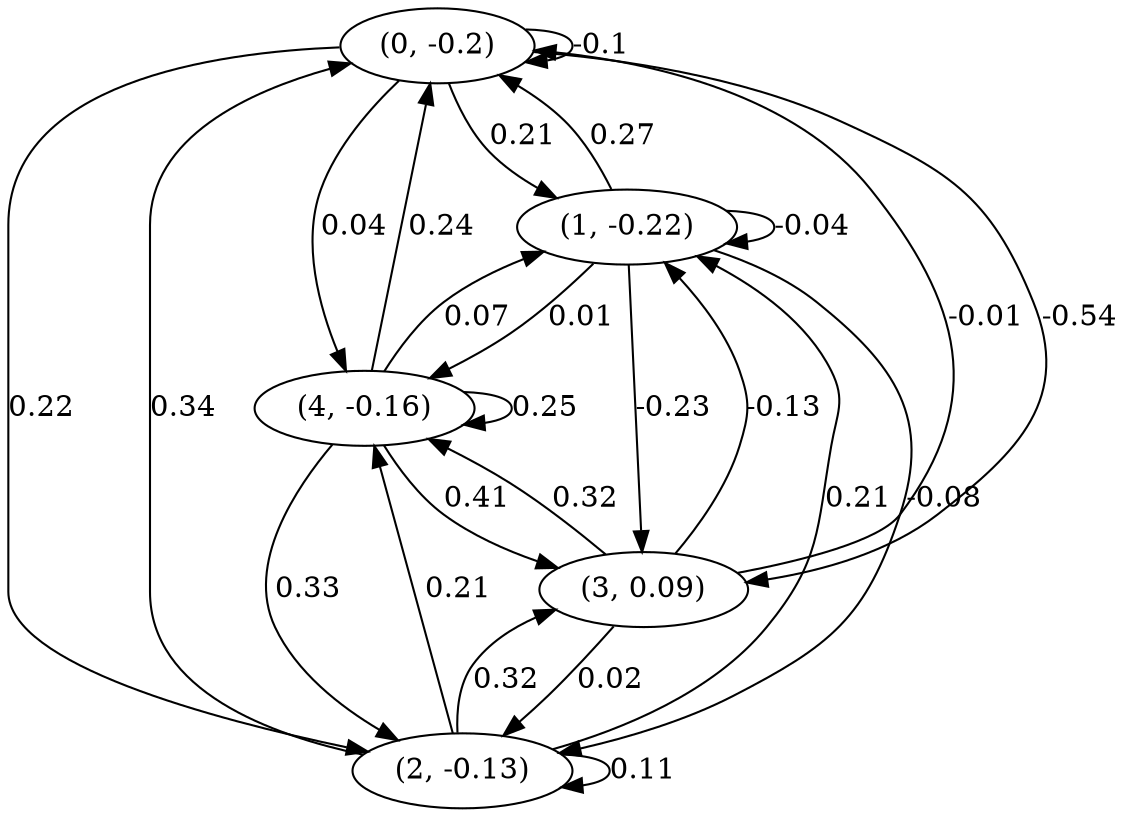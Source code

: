 digraph {
    0 [ label = "(0, -0.2)" ]
    1 [ label = "(1, -0.22)" ]
    2 [ label = "(2, -0.13)" ]
    3 [ label = "(3, 0.09)" ]
    4 [ label = "(4, -0.16)" ]
    0 -> 0 [ label = "-0.1" ]
    1 -> 1 [ label = "-0.04" ]
    2 -> 2 [ label = "0.11" ]
    4 -> 4 [ label = "0.25" ]
    1 -> 0 [ label = "0.27" ]
    2 -> 0 [ label = "0.34" ]
    3 -> 0 [ label = "-0.01" ]
    4 -> 0 [ label = "0.24" ]
    0 -> 1 [ label = "0.21" ]
    2 -> 1 [ label = "0.21" ]
    3 -> 1 [ label = "-0.13" ]
    4 -> 1 [ label = "0.07" ]
    0 -> 2 [ label = "0.22" ]
    1 -> 2 [ label = "-0.08" ]
    3 -> 2 [ label = "0.02" ]
    4 -> 2 [ label = "0.33" ]
    0 -> 3 [ label = "-0.54" ]
    1 -> 3 [ label = "-0.23" ]
    2 -> 3 [ label = "0.32" ]
    4 -> 3 [ label = "0.41" ]
    0 -> 4 [ label = "0.04" ]
    1 -> 4 [ label = "0.01" ]
    2 -> 4 [ label = "0.21" ]
    3 -> 4 [ label = "0.32" ]
}

